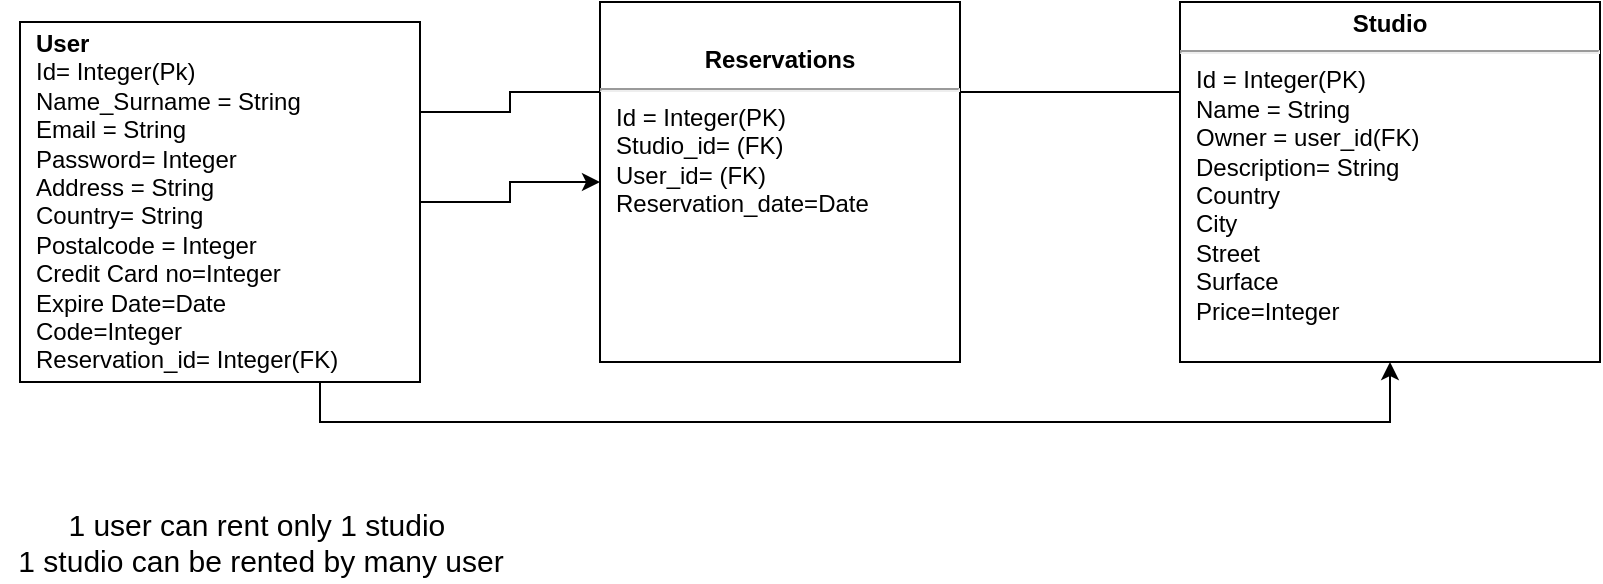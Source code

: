 <mxfile version="16.4.0" type="device"><diagram name="Page-1" id="a7904f86-f2b4-8e86-fa97-74104820619b"><mxGraphModel dx="1038" dy="649" grid="1" gridSize="10" guides="1" tooltips="1" connect="1" arrows="1" fold="1" page="1" pageScale="1" pageWidth="1100" pageHeight="850" background="none" math="0" shadow="0"><root><mxCell id="0"/><mxCell id="1" parent="0"/><mxCell id="njkvxPjn5oUGRpkClOku-1" style="edgeStyle=orthogonalEdgeStyle;rounded=0;orthogonalLoop=1;jettySize=auto;html=1;exitX=1;exitY=0.5;exitDx=0;exitDy=0;entryX=0;entryY=0.5;entryDx=0;entryDy=0;" parent="1" source="24794b860abc3c2d-1" target="24794b860abc3c2d-17" edge="1"><mxGeometry relative="1" as="geometry"/></mxCell><mxCell id="0JlrEWtfzknlLbYOZX7X-1" style="edgeStyle=orthogonalEdgeStyle;rounded=0;orthogonalLoop=1;jettySize=auto;html=1;exitX=0.75;exitY=1;exitDx=0;exitDy=0;entryX=0.5;entryY=1;entryDx=0;entryDy=0;" edge="1" parent="1" source="24794b860abc3c2d-1" target="24794b860abc3c2d-19"><mxGeometry relative="1" as="geometry"/></mxCell><mxCell id="24794b860abc3c2d-1" value="&lt;p style=&quot;margin: 0px ; margin-top: 4px ; text-align: center ; text-decoration: underline&quot;&gt;&lt;/p&gt;&lt;p style=&quot;margin: 0px ; margin-left: 8px&quot;&gt;&lt;b&gt;User&lt;/b&gt;&lt;/p&gt;&lt;p style=&quot;margin: 0px ; margin-left: 8px&quot;&gt;Id= Integer(Pk)&amp;nbsp;&lt;br&gt;Name_Surname = String&lt;br&gt;Email = String&lt;/p&gt;&lt;p style=&quot;margin: 0px ; margin-left: 8px&quot;&gt;Password= Integer&lt;br&gt;&lt;/p&gt;&lt;p style=&quot;margin: 0px ; margin-left: 8px&quot;&gt;Address = String&lt;br&gt;&lt;/p&gt;&lt;p style=&quot;margin: 0px ; margin-left: 8px&quot;&gt;Country= String&lt;br&gt;&lt;/p&gt;&lt;p style=&quot;margin: 0px ; margin-left: 8px&quot;&gt;Postalcode = Integer&lt;br&gt;&lt;/p&gt;&lt;p style=&quot;margin: 0px ; margin-left: 8px&quot;&gt;Credit Card no=Integer&lt;/p&gt;&lt;p style=&quot;margin: 0px ; margin-left: 8px&quot;&gt;Expire Date=Date&lt;/p&gt;&lt;p style=&quot;margin: 0px ; margin-left: 8px&quot;&gt;Code=Integer&lt;/p&gt;&lt;p style=&quot;margin: 0px ; margin-left: 8px&quot;&gt;&lt;span&gt;Reservation_id= Integer(FK)&lt;/span&gt;&lt;br&gt;&lt;/p&gt;&lt;p style=&quot;margin: 0px ; margin-left: 8px&quot;&gt;&lt;br&gt;&lt;/p&gt;&lt;p style=&quot;margin: 0px ; margin-left: 8px&quot;&gt;&lt;br&gt;&lt;/p&gt;" style="verticalAlign=top;align=left;overflow=fill;fontSize=12;fontFamily=Helvetica;html=1;rounded=0;shadow=0;comic=0;labelBackgroundColor=none;strokeWidth=1" parent="1" vertex="1"><mxGeometry x="20" y="150" width="200" height="180" as="geometry"/></mxCell><mxCell id="24794b860abc3c2d-40" style="edgeStyle=orthogonalEdgeStyle;rounded=0;html=1;exitX=0;exitY=0.25;entryX=1;entryY=0.25;labelBackgroundColor=none;endArrow=none;endFill=0;endSize=8;fontFamily=Verdana;fontSize=12;align=left;" parent="1" source="24794b860abc3c2d-17" target="24794b860abc3c2d-1" edge="1"><mxGeometry relative="1" as="geometry"/></mxCell><mxCell id="24794b860abc3c2d-41" style="edgeStyle=orthogonalEdgeStyle;rounded=0;html=1;exitX=1;exitY=0.25;entryX=0;entryY=0.25;labelBackgroundColor=none;endArrow=none;endFill=0;endSize=8;fontFamily=Verdana;fontSize=12;align=left;" parent="1" source="24794b860abc3c2d-17" target="24794b860abc3c2d-19" edge="1"><mxGeometry relative="1" as="geometry"/></mxCell><mxCell id="24794b860abc3c2d-17" value="&lt;p style=&quot;margin: 0px ; margin-top: 4px ; text-align: center ; text-decoration: underline&quot;&gt;&lt;br&gt;&lt;/p&gt;&lt;p style=&quot;margin: 4px 0px 0px ; text-align: center&quot;&gt;&lt;b&gt;Reservations&lt;/b&gt;&lt;/p&gt;&lt;hr&gt;&lt;p style=&quot;margin: 0px 0px 0px 8px&quot;&gt;Id = Integer(PK)&lt;br&gt;Studio_id= (FK)&lt;br&gt;User_id= (FK)&lt;/p&gt;&lt;p style=&quot;margin: 0px 0px 0px 8px&quot;&gt;Reservation_date=Date&lt;/p&gt;&lt;p style=&quot;margin: 0px 0px 0px 8px&quot;&gt;&lt;br&gt;&lt;/p&gt;&lt;p style=&quot;margin: 0px ; margin-left: 8px&quot;&gt;&lt;br&gt;&lt;/p&gt;" style="verticalAlign=top;align=left;overflow=fill;fontSize=12;fontFamily=Helvetica;html=1;rounded=0;shadow=0;comic=0;labelBackgroundColor=none;strokeWidth=1" parent="1" vertex="1"><mxGeometry x="310" y="140" width="180" height="180" as="geometry"/></mxCell><mxCell id="24794b860abc3c2d-19" value="&lt;p style=&quot;margin: 4px 0px 0px ; text-align: center&quot;&gt;&lt;b&gt;Studio&lt;/b&gt;&lt;/p&gt;&lt;hr&gt;&lt;p style=&quot;margin: 0px 0px 0px 8px&quot;&gt;Id = Integer(PK)&lt;br&gt;Name = String&lt;br&gt;Owner = user_id(FK)&amp;nbsp;&lt;/p&gt;&lt;p style=&quot;margin: 0px 0px 0px 8px&quot;&gt;Description= String&lt;/p&gt;&lt;p style=&quot;margin: 0px 0px 0px 8px&quot;&gt;Country&lt;/p&gt;&lt;p style=&quot;margin: 0px 0px 0px 8px&quot;&gt;City&lt;/p&gt;&lt;p style=&quot;margin: 0px 0px 0px 8px&quot;&gt;Street&lt;/p&gt;&lt;p style=&quot;margin: 0px 0px 0px 8px&quot;&gt;Surface&lt;/p&gt;&lt;p style=&quot;margin: 0px 0px 0px 8px&quot;&gt;Price=Integer&lt;/p&gt;&lt;p style=&quot;margin: 0px 0px 0px 8px&quot;&gt;&lt;br&gt;&lt;/p&gt;" style="verticalAlign=top;align=left;overflow=fill;fontSize=12;fontFamily=Helvetica;html=1;rounded=0;shadow=0;comic=0;labelBackgroundColor=none;strokeWidth=1" parent="1" vertex="1"><mxGeometry x="600" y="140" width="210" height="180" as="geometry"/></mxCell><mxCell id="njkvxPjn5oUGRpkClOku-2" value="1 user can rent only 1 studio&amp;nbsp;&lt;br&gt;1 studio can be rented by many user" style="text;html=1;align=center;verticalAlign=middle;resizable=0;points=[];autosize=1;strokeColor=none;fillColor=none;fontSize=15;" parent="1" vertex="1"><mxGeometry x="10" y="390" width="260" height="40" as="geometry"/></mxCell></root></mxGraphModel></diagram></mxfile>